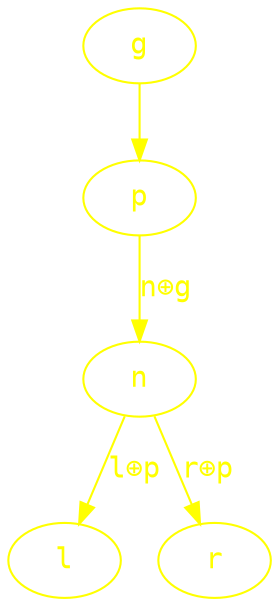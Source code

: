 digraph {
  bgcolor="transparent"

  g [color="yellow" fontcolor="yellow" fontname="monospace"]
  p [color="yellow" fontcolor="yellow" fontname="monospace"]
  n [color="yellow" fontcolor="yellow" fontname="monospace"]
  l [color="yellow" fontcolor="yellow" fontname="monospace"]
  r [color="yellow" fontcolor="yellow" fontname="monospace"]

  g -> p [color="yellow" fontcolor="yellow" fontname="monospace"]
  p -> n [color="yellow" fontcolor="yellow" fontname="monospace" label="n⊕g"]
  n -> l [color="yellow" fontcolor="yellow" fontname="monospace" label="l⊕p"]
  n -> r [color="yellow" fontcolor="yellow" fontname="monospace" label="r⊕p"]
}
